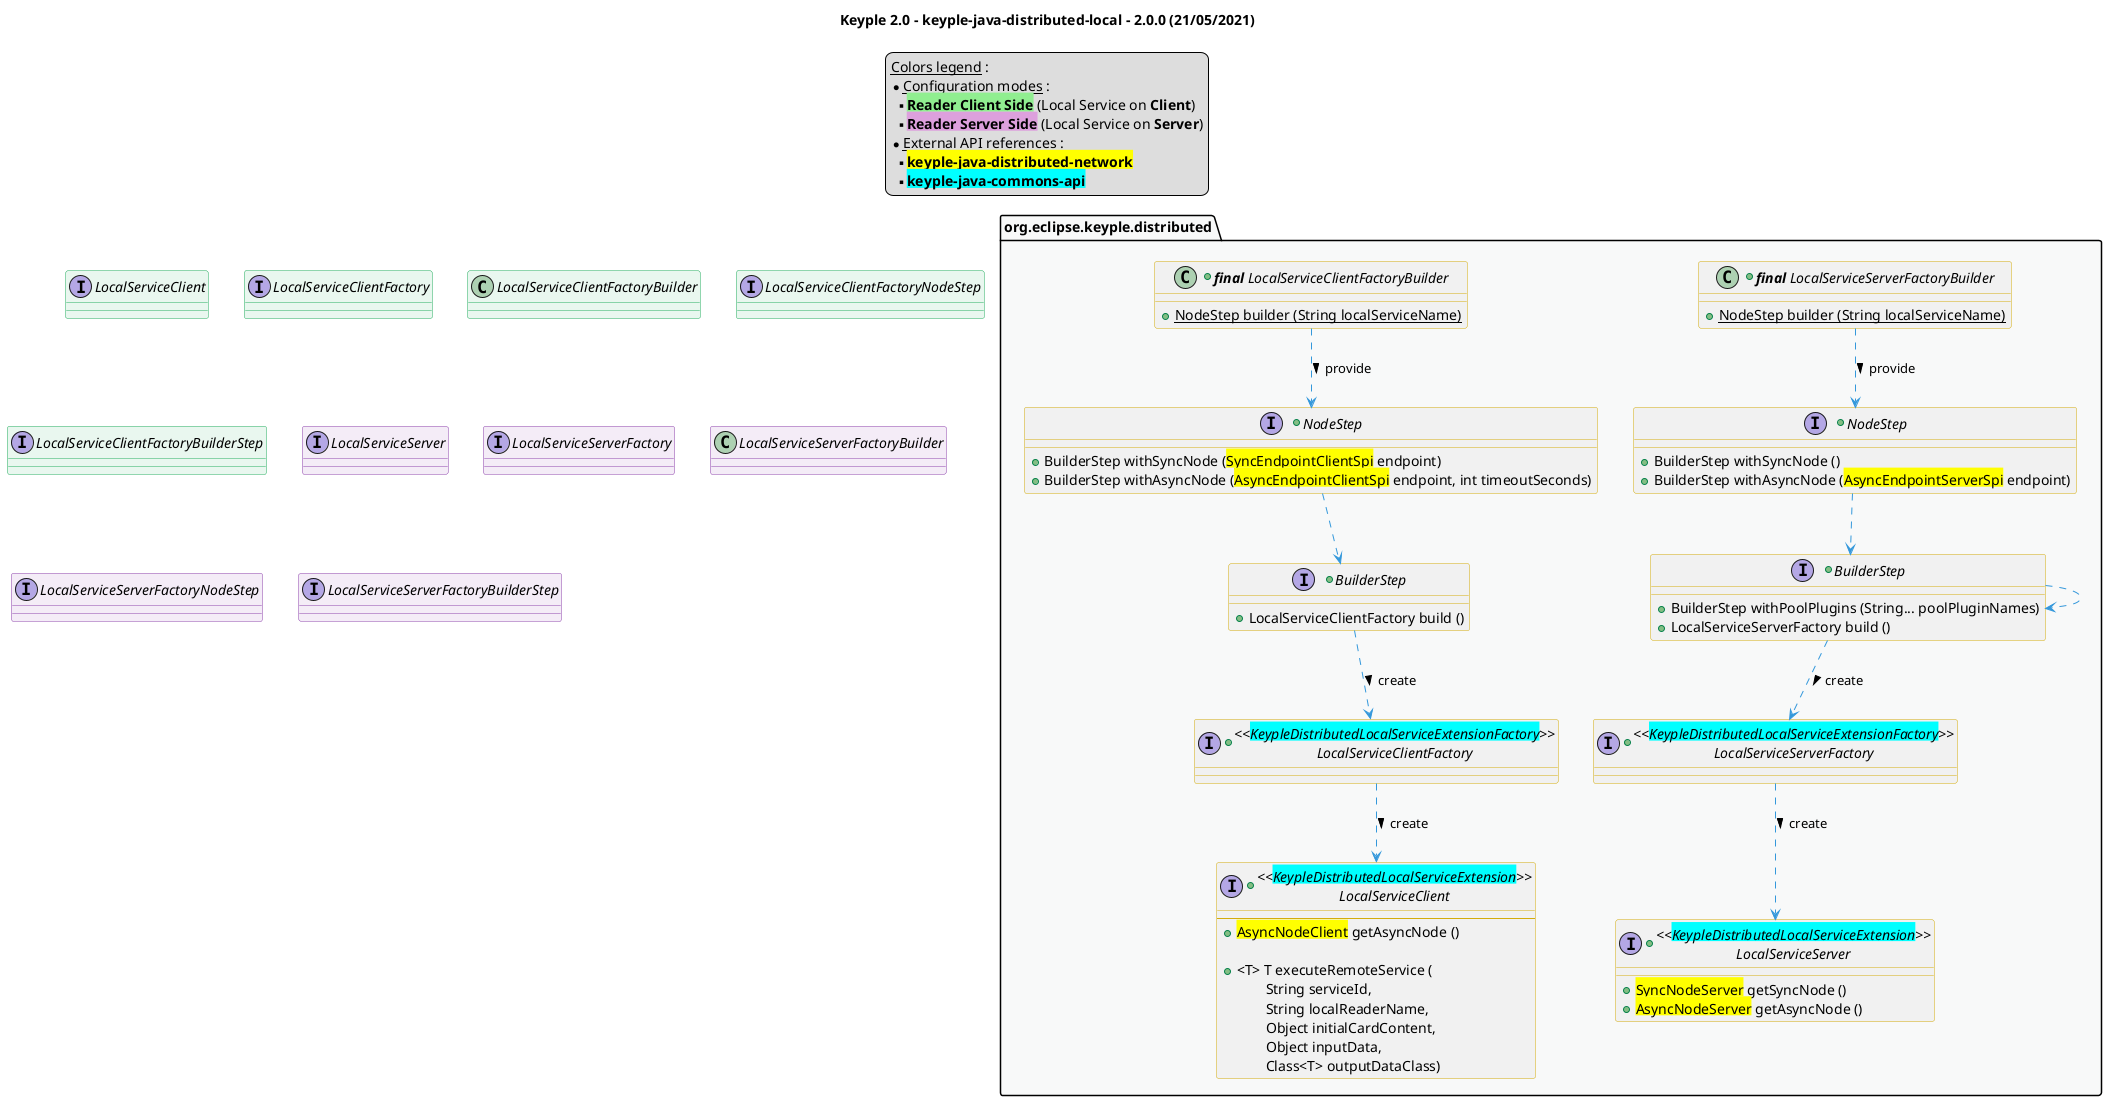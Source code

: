 @startuml
title
    Keyple 2.0 - keyple-java-distributed-local - 2.0.0 (21/05/2021)
end title

' == THEME ==

'Couleurs issues de : https://htmlcolorcodes.com/fr/tableau-de-couleur/tableau-de-couleur-design-plat/
!define C_GREY1 F8F9F9
!define C_GREY2 F2F3F4
!define C_GREY3 E5E7E9
!define C_GREY4 D7DBDD
!define C_GREY5 CACFD2
!define C_GREY6 BDC3C7
!define C_LINK 3498DB
!define C_USE 27AE60

skinparam Shadowing false
skinparam ClassFontStyle italic
skinparam ClassBorderColor #D4AC0D
skinparam stereotypeABorderColor #A9DCDF
skinparam stereotypeIBorderColor #B4A7E5
skinparam stereotypeCBorderColor #ADD1B2
skinparam stereotypeEBorderColor #EB93DF
' Red
skinparam ClassBackgroundColor<<red>> #FDEDEC
skinparam ClassBorderColor<<red>> #E74C3C
hide <<red>> stereotype
' Purple
skinparam ClassBackgroundColor<<purple>> #F4ECF7
skinparam ClassBorderColor<<purple>> #8E44AD
hide <<purple>> stereotype
' blue
skinparam ClassBackgroundColor<<blue>> #EBF5FB
skinparam ClassBorderColor<<blue>> #3498DB
hide <<blue>> stereotype
' Green
skinparam ClassBackgroundColor<<green>> #E9F7EF
skinparam ClassBorderColor<<green>> #27AE60
hide <<green>> stereotype
' Grey
skinparam ClassBackgroundColor<<grey>> #EAECEE
skinparam ClassBorderColor<<grey>> #2C3E50
hide <<grey>> stereotype

' == CONTENT ==

legend top
    __Colors legend__ :
    * __Configuration modes__ :
    ** <back:lightGreen>**Reader Client Side**</back> (Local Service on **Client**)
    ** <back:plum>**Reader Server Side**</back> (Local Service on **Server**)
    * __External API references__ :
    ** <back:yellow>**keyple-java-distributed-network**</back>
    ** <back:cyan>**keyple-java-commons-api**</back>
end legend

package "org.eclipse.keyple.distributed" as root {

    +interface "<<<back:cyan>KeypleDistributedLocalServiceExtension</back>>>\nLocalServiceClient" as LocalServiceClient {
        --
        +<back:yellow>AsyncNodeClient</back> getAsyncNode ()

        +<T> T executeRemoteService (
            \tString serviceId,
            \tString localReaderName,
            \tObject initialCardContent,
            \tObject inputData,
            \tClass<T> outputDataClass)
    }

    +interface "<<<back:cyan>KeypleDistributedLocalServiceExtension</back>>>\nLocalServiceServer" as LocalServiceServer {
        +<back:yellow>SyncNodeServer</back> getSyncNode ()
        +<back:yellow>AsyncNodeServer</back> getAsyncNode ()
    }

    ' Factories
    together {
        +interface "<<<back:cyan>KeypleDistributedLocalServiceExtensionFactory</back>>>\nLocalServiceClientFactory" as LocalServiceClientFactory {
        }
        +interface "<<<back:cyan>KeypleDistributedLocalServiceExtensionFactory</back>>>\nLocalServiceServerFactory" as LocalServiceServerFactory {
        }
    }

    ' Factories builders
    together {
        +class "**final** LocalServiceClientFactoryBuilder" as LocalServiceClientFactoryBuilder {
            + {static} NodeStep builder (String localServiceName)
        }
        +interface "NodeStep" as LocalServiceClientFactoryNodeStep {
            + BuilderStep withSyncNode (<back:yellow>SyncEndpointClientSpi</back> endpoint)
            + BuilderStep withAsyncNode (<back:yellow>AsyncEndpointClientSpi</back> endpoint, int timeoutSeconds)
        }
        +interface "BuilderStep" as LocalServiceClientFactoryBuilderStep {
            + LocalServiceClientFactory build ()
        }

        +class "**final** LocalServiceServerFactoryBuilder" as LocalServiceServerFactoryBuilder {
            + {static} NodeStep builder (String localServiceName)
        }
        +interface "NodeStep" as LocalServiceServerFactoryNodeStep {
            + BuilderStep withSyncNode ()
            + BuilderStep withAsyncNode (<back:yellow>AsyncEndpointServerSpi</back> endpoint)
        }
        +interface "BuilderStep" as LocalServiceServerFactoryBuilderStep {
            + BuilderStep withPoolPlugins (String... poolPluginNames)
            + LocalServiceServerFactory build ()
        }
    }
}

' Associations

LocalServiceClientFactoryBuilder ..> LocalServiceClientFactoryNodeStep #C_LINK : provide >
LocalServiceClientFactoryNodeStep ..> LocalServiceClientFactoryBuilderStep #C_LINK
LocalServiceClientFactoryBuilderStep ..> LocalServiceClientFactory #C_LINK : create >
LocalServiceClientFactory ..> LocalServiceClient #C_LINK : create >

LocalServiceServerFactoryBuilder ..> LocalServiceServerFactoryNodeStep #C_LINK : provide >
LocalServiceServerFactoryNodeStep ..> LocalServiceServerFactoryBuilderStep #C_LINK
LocalServiceServerFactoryBuilderStep ..> LocalServiceServerFactoryBuilderStep #C_LINK
LocalServiceServerFactoryBuilderStep ..> LocalServiceServerFactory #C_LINK : create >
LocalServiceServerFactory ..> LocalServiceServer #C_LINK : create >

' == LAYOUT ==

' == STYLE ==

package root #C_GREY1 {}

interface LocalServiceClient <<green>>
interface LocalServiceClientFactory <<green>>
class LocalServiceClientFactoryBuilder <<green>>
interface LocalServiceClientFactoryNodeStep <<green>>
interface LocalServiceClientFactoryBuilderStep <<green>>

interface LocalServiceServer <<purple>>
interface LocalServiceServerFactory <<purple>>
class LocalServiceServerFactoryBuilder <<purple>>
interface LocalServiceServerFactoryNodeStep <<purple>>
interface LocalServiceServerFactoryBuilderStep <<purple>>

@enduml